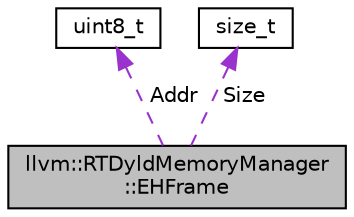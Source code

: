 digraph "llvm::RTDyldMemoryManager::EHFrame"
{
 // LATEX_PDF_SIZE
  bgcolor="transparent";
  edge [fontname="Helvetica",fontsize="10",labelfontname="Helvetica",labelfontsize="10"];
  node [fontname="Helvetica",fontsize="10",shape="box"];
  Node1 [label="llvm::RTDyldMemoryManager\l::EHFrame",height=0.2,width=0.4,color="black", fillcolor="grey75", style="filled", fontcolor="black",tooltip=" "];
  Node2 -> Node1 [dir="back",color="darkorchid3",fontsize="10",style="dashed",label=" Addr" ,fontname="Helvetica"];
  Node2 [label="uint8_t",height=0.2,width=0.4,color="black",tooltip=" "];
  Node3 -> Node1 [dir="back",color="darkorchid3",fontsize="10",style="dashed",label=" Size" ,fontname="Helvetica"];
  Node3 [label="size_t",height=0.2,width=0.4,color="black",URL="$classsize__t.html",tooltip=" "];
}
